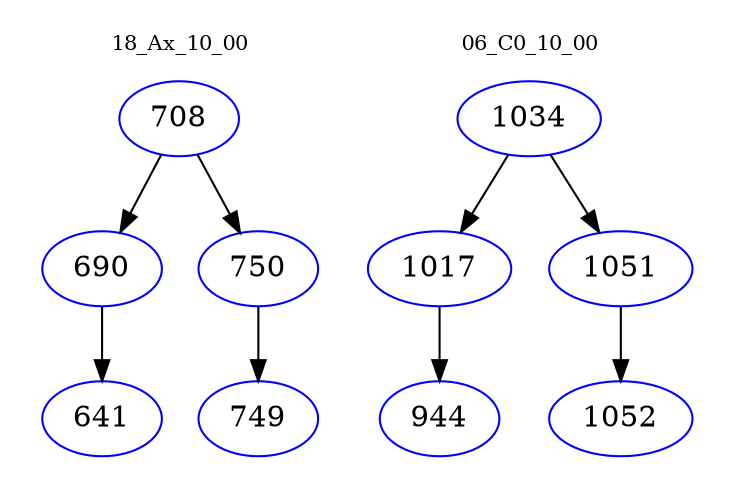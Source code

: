 digraph{
subgraph cluster_0 {
color = white
label = "18_Ax_10_00";
fontsize=10;
T0_708 [label="708", color="blue"]
T0_708 -> T0_690 [color="black"]
T0_690 [label="690", color="blue"]
T0_690 -> T0_641 [color="black"]
T0_641 [label="641", color="blue"]
T0_708 -> T0_750 [color="black"]
T0_750 [label="750", color="blue"]
T0_750 -> T0_749 [color="black"]
T0_749 [label="749", color="blue"]
}
subgraph cluster_1 {
color = white
label = "06_C0_10_00";
fontsize=10;
T1_1034 [label="1034", color="blue"]
T1_1034 -> T1_1017 [color="black"]
T1_1017 [label="1017", color="blue"]
T1_1017 -> T1_944 [color="black"]
T1_944 [label="944", color="blue"]
T1_1034 -> T1_1051 [color="black"]
T1_1051 [label="1051", color="blue"]
T1_1051 -> T1_1052 [color="black"]
T1_1052 [label="1052", color="blue"]
}
}

